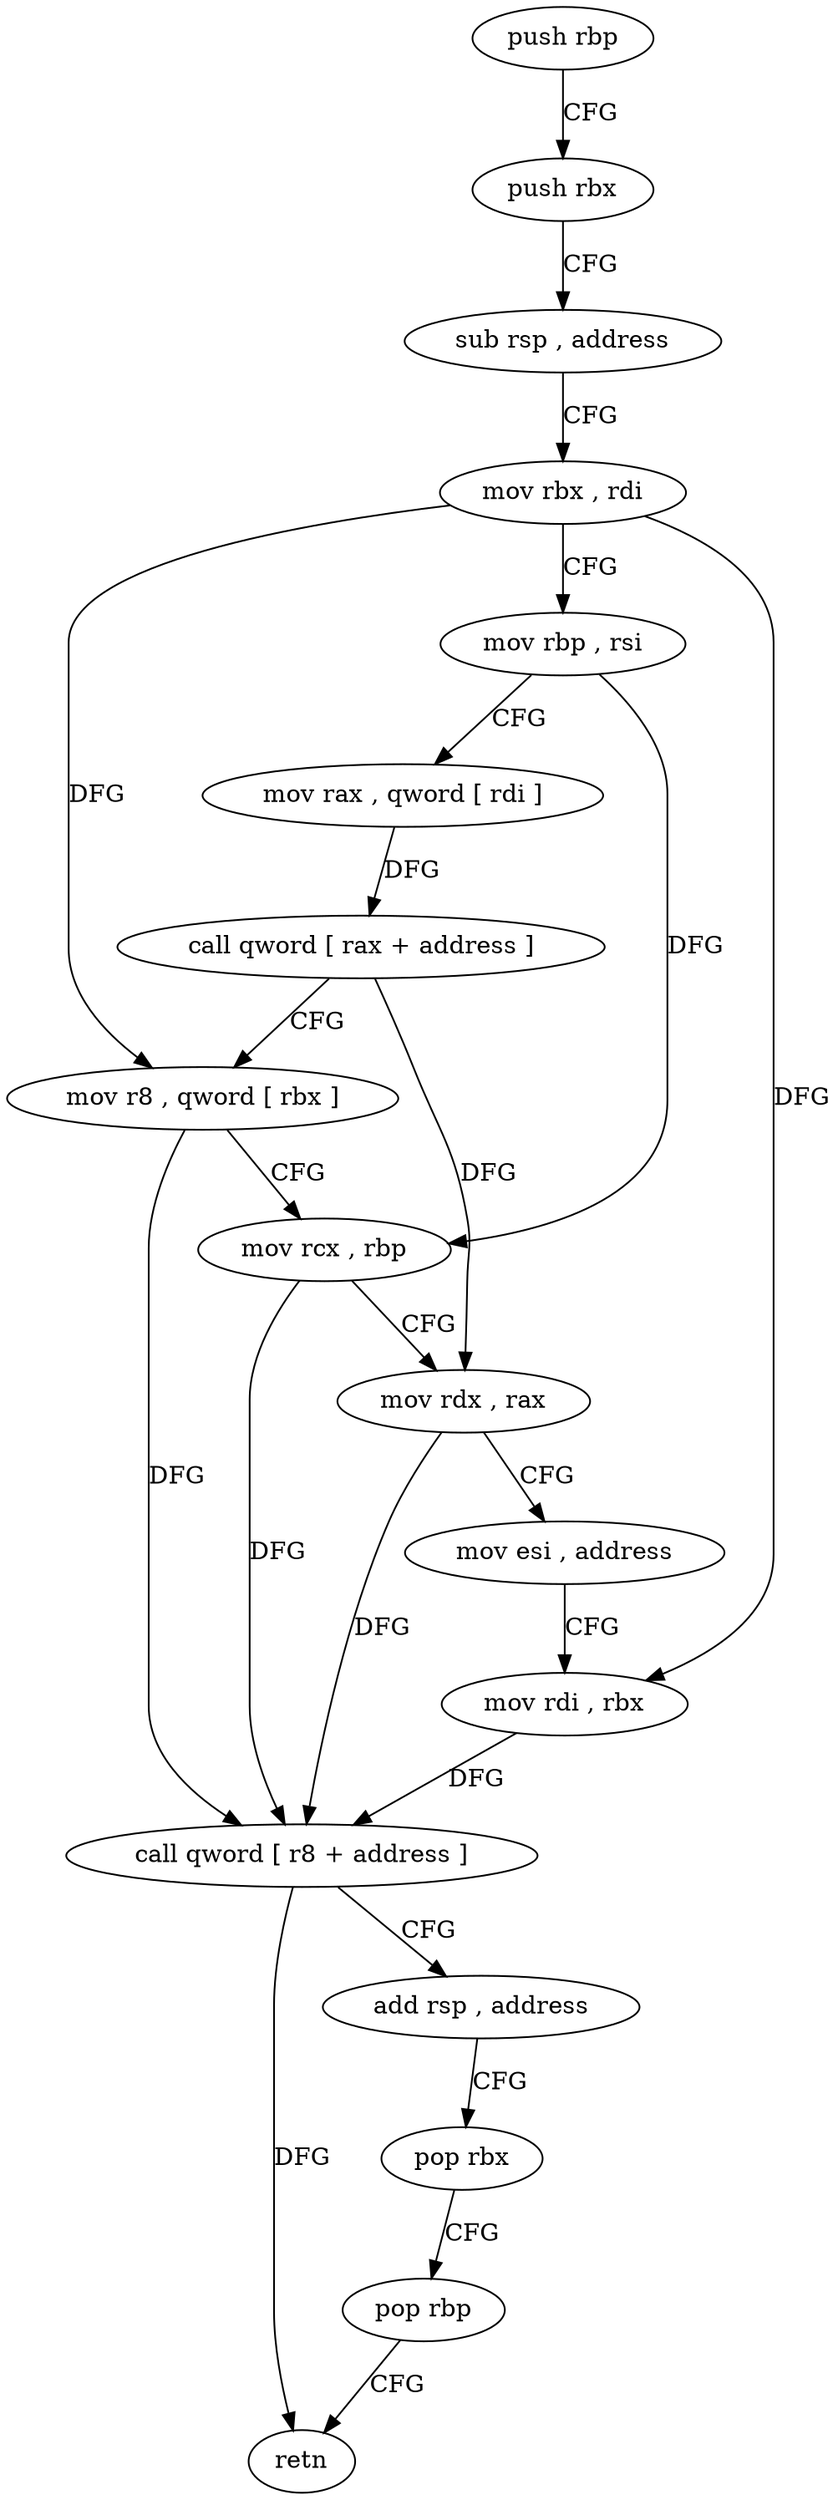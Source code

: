 digraph "func" {
"182638" [label = "push rbp" ]
"182639" [label = "push rbx" ]
"182640" [label = "sub rsp , address" ]
"182644" [label = "mov rbx , rdi" ]
"182647" [label = "mov rbp , rsi" ]
"182650" [label = "mov rax , qword [ rdi ]" ]
"182653" [label = "call qword [ rax + address ]" ]
"182656" [label = "mov r8 , qword [ rbx ]" ]
"182659" [label = "mov rcx , rbp" ]
"182662" [label = "mov rdx , rax" ]
"182665" [label = "mov esi , address" ]
"182670" [label = "mov rdi , rbx" ]
"182673" [label = "call qword [ r8 + address ]" ]
"182677" [label = "add rsp , address" ]
"182681" [label = "pop rbx" ]
"182682" [label = "pop rbp" ]
"182683" [label = "retn" ]
"182638" -> "182639" [ label = "CFG" ]
"182639" -> "182640" [ label = "CFG" ]
"182640" -> "182644" [ label = "CFG" ]
"182644" -> "182647" [ label = "CFG" ]
"182644" -> "182656" [ label = "DFG" ]
"182644" -> "182670" [ label = "DFG" ]
"182647" -> "182650" [ label = "CFG" ]
"182647" -> "182659" [ label = "DFG" ]
"182650" -> "182653" [ label = "DFG" ]
"182653" -> "182656" [ label = "CFG" ]
"182653" -> "182662" [ label = "DFG" ]
"182656" -> "182659" [ label = "CFG" ]
"182656" -> "182673" [ label = "DFG" ]
"182659" -> "182662" [ label = "CFG" ]
"182659" -> "182673" [ label = "DFG" ]
"182662" -> "182665" [ label = "CFG" ]
"182662" -> "182673" [ label = "DFG" ]
"182665" -> "182670" [ label = "CFG" ]
"182670" -> "182673" [ label = "DFG" ]
"182673" -> "182677" [ label = "CFG" ]
"182673" -> "182683" [ label = "DFG" ]
"182677" -> "182681" [ label = "CFG" ]
"182681" -> "182682" [ label = "CFG" ]
"182682" -> "182683" [ label = "CFG" ]
}

